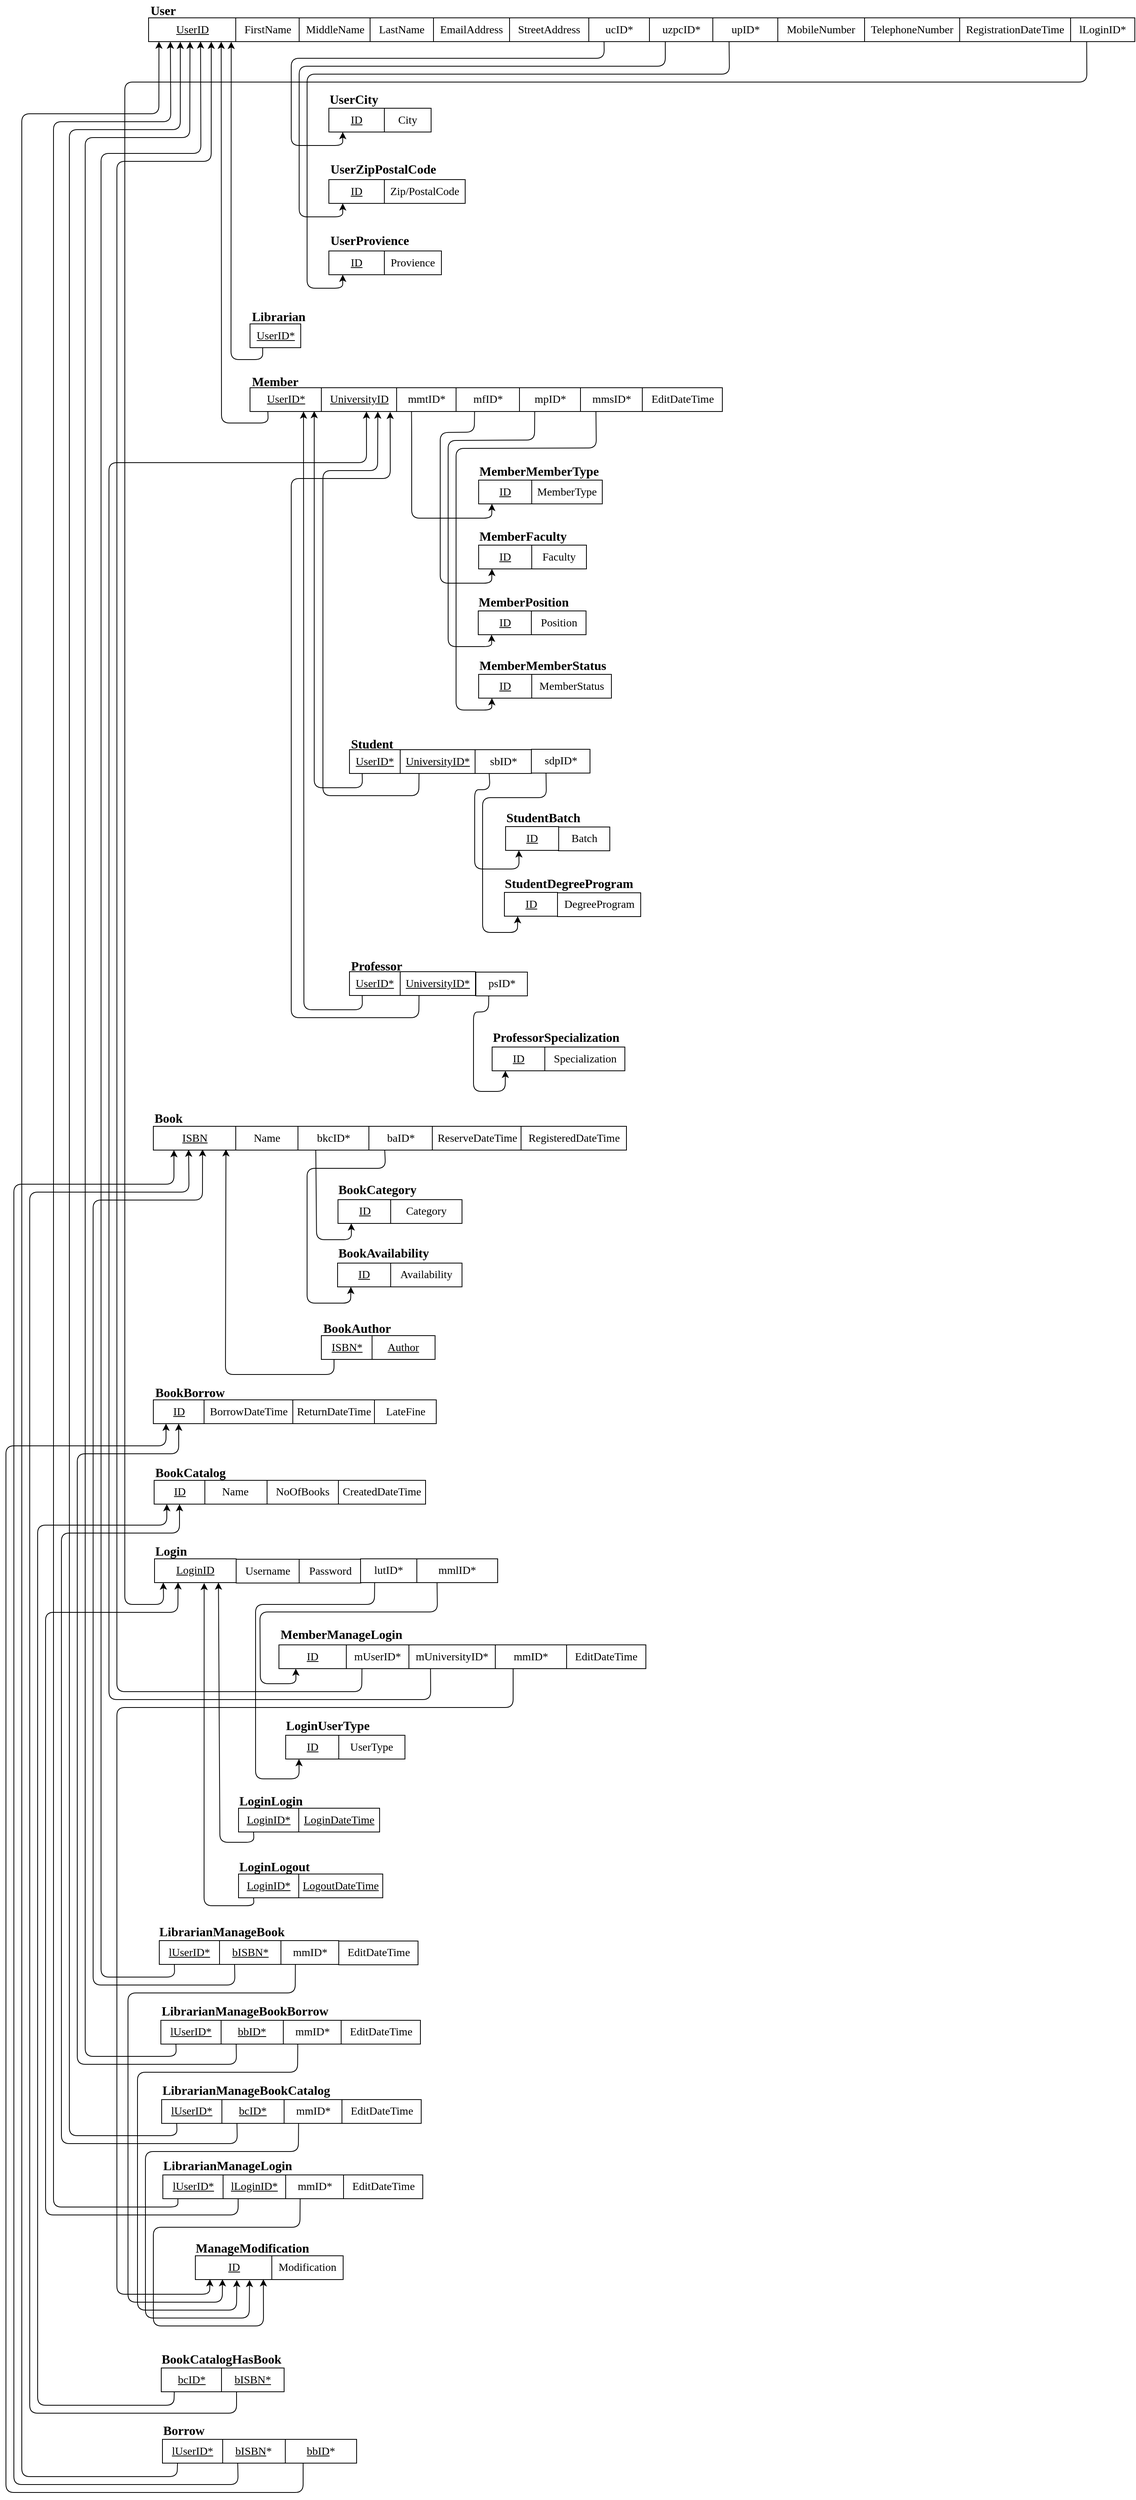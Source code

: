 <mxfile version="12.2.2" type="device" pages="1"><diagram id="SJPYlTRgL_fRr1sSaaFf" name="Page-1"><mxGraphModel dx="3129" dy="2406" grid="1" gridSize="10" guides="1" tooltips="1" connect="1" arrows="1" fold="1" page="1" pageScale="1" pageWidth="1500" pageHeight="1600" math="0" shadow="0"><root><mxCell id="0"/><mxCell id="1" parent="0"/><mxCell id="oCSr1ZaQNHkoXHLplKRv-1" value="City" style="rounded=0;whiteSpace=wrap;html=1;fontSize=14;fontFamily=Times New Roman;" vertex="1" parent="1"><mxGeometry x="2014" y="164.5" width="59" height="30" as="geometry"/></mxCell><mxCell id="oCSr1ZaQNHkoXHLplKRv-2" value="&lt;font face=&quot;Times New Roman&quot;&gt;User&lt;/font&gt;" style="text;html=1;resizable=0;points=[];autosize=1;align=left;verticalAlign=top;spacingTop=-4;fontSize=16;fontStyle=1" vertex="1" parent="1"><mxGeometry x="1716.5" y="28.5" width="50" height="20" as="geometry"/></mxCell><mxCell id="oCSr1ZaQNHkoXHLplKRv-3" value="FirstName" style="rounded=0;whiteSpace=wrap;html=1;fontSize=14;fontFamily=Times New Roman;" vertex="1" parent="1"><mxGeometry x="1826.5" y="50.5" width="80" height="30" as="geometry"/></mxCell><mxCell id="oCSr1ZaQNHkoXHLplKRv-4" value="MiddleName" style="rounded=0;whiteSpace=wrap;html=1;fontSize=14;fontFamily=Times New Roman;" vertex="1" parent="1"><mxGeometry x="1906.5" y="50.5" width="90" height="30" as="geometry"/></mxCell><mxCell id="oCSr1ZaQNHkoXHLplKRv-5" value="LastName" style="rounded=0;whiteSpace=wrap;html=1;fontSize=14;fontFamily=Times New Roman;" vertex="1" parent="1"><mxGeometry x="1996" y="50.5" width="80" height="30" as="geometry"/></mxCell><mxCell id="oCSr1ZaQNHkoXHLplKRv-6" value="EmailAddress" style="rounded=0;whiteSpace=wrap;html=1;fontSize=14;fontFamily=Times New Roman;" vertex="1" parent="1"><mxGeometry x="2076" y="50.5" width="96" height="30" as="geometry"/></mxCell><mxCell id="oCSr1ZaQNHkoXHLplKRv-7" value="MobileNumber" style="rounded=0;whiteSpace=wrap;html=1;fontSize=14;fontFamily=Times New Roman;" vertex="1" parent="1"><mxGeometry x="2510" y="50.5" width="110" height="30" as="geometry"/></mxCell><mxCell id="oCSr1ZaQNHkoXHLplKRv-8" value="UserID" style="rounded=0;whiteSpace=wrap;html=1;fontSize=14;fontFamily=Times New Roman;fontStyle=4" vertex="1" parent="1"><mxGeometry x="1716.5" y="50.5" width="110" height="30" as="geometry"/></mxCell><mxCell id="oCSr1ZaQNHkoXHLplKRv-9" value="TelephoneNumber" style="rounded=0;whiteSpace=wrap;html=1;fontSize=14;fontFamily=Times New Roman;" vertex="1" parent="1"><mxGeometry x="2620" y="50.5" width="120" height="30" as="geometry"/></mxCell><mxCell id="oCSr1ZaQNHkoXHLplKRv-10" value="StreetAddress" style="rounded=0;whiteSpace=wrap;html=1;fontSize=14;fontFamily=Times New Roman;" vertex="1" parent="1"><mxGeometry x="2172" y="50.5" width="100" height="30" as="geometry"/></mxCell><mxCell id="oCSr1ZaQNHkoXHLplKRv-11" value="ucID*" style="rounded=0;whiteSpace=wrap;html=1;fontSize=14;fontFamily=Times New Roman;" vertex="1" parent="1"><mxGeometry x="2272" y="50.5" width="77" height="30" as="geometry"/></mxCell><mxCell id="oCSr1ZaQNHkoXHLplKRv-12" value="upID*" style="rounded=0;whiteSpace=wrap;html=1;fontSize=14;fontFamily=Times New Roman;" vertex="1" parent="1"><mxGeometry x="2428.5" y="50.5" width="82" height="30" as="geometry"/></mxCell><mxCell id="oCSr1ZaQNHkoXHLplKRv-13" value="uzpcID*" style="rounded=0;whiteSpace=wrap;html=1;fontSize=14;fontFamily=Times New Roman;" vertex="1" parent="1"><mxGeometry x="2348.5" y="50.5" width="80" height="30" as="geometry"/></mxCell><mxCell id="oCSr1ZaQNHkoXHLplKRv-14" value="RegistrationDateTime" style="rounded=0;whiteSpace=wrap;html=1;fontSize=14;fontFamily=Times New Roman;" vertex="1" parent="1"><mxGeometry x="2740" y="50.5" width="140" height="30" as="geometry"/></mxCell><mxCell id="oCSr1ZaQNHkoXHLplKRv-15" value="lLoginID*" style="rounded=0;whiteSpace=wrap;html=1;fontSize=14;fontFamily=Times New Roman;" vertex="1" parent="1"><mxGeometry x="2880" y="50.5" width="81" height="30" as="geometry"/></mxCell><mxCell id="oCSr1ZaQNHkoXHLplKRv-16" value="&lt;font face=&quot;Times New Roman&quot;&gt;UserCity&lt;/font&gt;" style="text;html=1;resizable=0;points=[];autosize=1;align=left;verticalAlign=top;spacingTop=-4;fontSize=16;fontStyle=1" vertex="1" parent="1"><mxGeometry x="1942.5" y="140.5" width="70" height="20" as="geometry"/></mxCell><mxCell id="oCSr1ZaQNHkoXHLplKRv-17" value="ID" style="rounded=0;whiteSpace=wrap;html=1;fontSize=14;fontFamily=Times New Roman;fontStyle=4" vertex="1" parent="1"><mxGeometry x="1944" y="164.5" width="70" height="30" as="geometry"/></mxCell><mxCell id="oCSr1ZaQNHkoXHLplKRv-18" value="Provience" style="rounded=0;whiteSpace=wrap;html=1;fontSize=14;fontFamily=Times New Roman;" vertex="1" parent="1"><mxGeometry x="2014" y="344.5" width="72" height="30" as="geometry"/></mxCell><mxCell id="oCSr1ZaQNHkoXHLplKRv-19" value="&lt;font face=&quot;Times New Roman&quot;&gt;UserProvience&lt;/font&gt;" style="text;html=1;resizable=0;points=[];autosize=1;align=left;verticalAlign=top;spacingTop=-4;fontSize=16;fontStyle=1" vertex="1" parent="1"><mxGeometry x="1944" y="318.5" width="110" height="20" as="geometry"/></mxCell><mxCell id="oCSr1ZaQNHkoXHLplKRv-20" value="ID" style="rounded=0;whiteSpace=wrap;html=1;fontSize=14;fontFamily=Times New Roman;fontStyle=4" vertex="1" parent="1"><mxGeometry x="1944" y="344.5" width="70" height="30" as="geometry"/></mxCell><mxCell id="oCSr1ZaQNHkoXHLplKRv-21" value="Zip/PostalCode" style="rounded=0;whiteSpace=wrap;html=1;fontSize=14;fontFamily=Times New Roman;" vertex="1" parent="1"><mxGeometry x="2014" y="254.5" width="102" height="30" as="geometry"/></mxCell><mxCell id="oCSr1ZaQNHkoXHLplKRv-22" value="&lt;font face=&quot;Times New Roman&quot;&gt;UserZipPostalCode&lt;/font&gt;" style="text;html=1;resizable=0;points=[];autosize=1;align=left;verticalAlign=top;spacingTop=-4;fontSize=16;fontStyle=1" vertex="1" parent="1"><mxGeometry x="1944" y="228.5" width="140" height="20" as="geometry"/></mxCell><mxCell id="oCSr1ZaQNHkoXHLplKRv-23" value="ID" style="rounded=0;whiteSpace=wrap;html=1;fontSize=14;fontFamily=Times New Roman;fontStyle=4" vertex="1" parent="1"><mxGeometry x="1944" y="254.5" width="70" height="30" as="geometry"/></mxCell><mxCell id="oCSr1ZaQNHkoXHLplKRv-24" value="" style="endArrow=classic;html=1;entryX=0.25;entryY=1;entryDx=0;entryDy=0;exitX=0.25;exitY=1;exitDx=0;exitDy=0;" edge="1" parent="1" source="oCSr1ZaQNHkoXHLplKRv-11" target="oCSr1ZaQNHkoXHLplKRv-17"><mxGeometry width="50" height="50" relative="1" as="geometry"><mxPoint x="2126.5" y="197.5" as="sourcePoint"/><mxPoint x="2176.5" y="147.5" as="targetPoint"/><Array as="points"><mxPoint x="2291.5" y="101.5"/><mxPoint x="1896.5" y="101.5"/><mxPoint x="1896.5" y="211.5"/><mxPoint x="1961.5" y="211.5"/></Array></mxGeometry></mxCell><mxCell id="oCSr1ZaQNHkoXHLplKRv-25" value="" style="endArrow=classic;html=1;entryX=0.25;entryY=1;entryDx=0;entryDy=0;exitX=0.25;exitY=1;exitDx=0;exitDy=0;" edge="1" parent="1" source="oCSr1ZaQNHkoXHLplKRv-13" target="oCSr1ZaQNHkoXHLplKRv-23"><mxGeometry width="50" height="50" relative="1" as="geometry"><mxPoint x="1756.5" y="227.5" as="sourcePoint"/><mxPoint x="1806.5" y="177.5" as="targetPoint"/><Array as="points"><mxPoint x="2368.5" y="111.5"/><mxPoint x="1906.5" y="111.5"/><mxPoint x="1906.5" y="301.5"/><mxPoint x="1961.5" y="301.5"/></Array></mxGeometry></mxCell><mxCell id="oCSr1ZaQNHkoXHLplKRv-26" value="" style="endArrow=classic;html=1;entryX=0.25;entryY=1;entryDx=0;entryDy=0;exitX=0.25;exitY=1;exitDx=0;exitDy=0;" edge="1" parent="1" source="oCSr1ZaQNHkoXHLplKRv-12" target="oCSr1ZaQNHkoXHLplKRv-20"><mxGeometry width="50" height="50" relative="1" as="geometry"><mxPoint x="1686.5" y="297.5" as="sourcePoint"/><mxPoint x="1736.5" y="247.5" as="targetPoint"/><Array as="points"><mxPoint x="2449.5" y="121.5"/><mxPoint x="1916.5" y="121.5"/><mxPoint x="1916.5" y="391.5"/><mxPoint x="1961.5" y="391.5"/></Array></mxGeometry></mxCell><mxCell id="oCSr1ZaQNHkoXHLplKRv-27" value="&lt;font face=&quot;Times New Roman&quot;&gt;Member&lt;/font&gt;" style="text;html=1;resizable=0;points=[];autosize=1;align=left;verticalAlign=top;spacingTop=-4;fontSize=16;fontStyle=1" vertex="1" parent="1"><mxGeometry x="1844.5" y="497" width="70" height="20" as="geometry"/></mxCell><mxCell id="oCSr1ZaQNHkoXHLplKRv-28" value="UniversityID" style="rounded=0;whiteSpace=wrap;html=1;fontSize=14;fontFamily=Times New Roman;fontStyle=4" vertex="1" parent="1"><mxGeometry x="1934.5" y="517" width="95" height="30" as="geometry"/></mxCell><mxCell id="oCSr1ZaQNHkoXHLplKRv-29" value="mfID*" style="rounded=0;whiteSpace=wrap;html=1;fontSize=14;fontFamily=Times New Roman;" vertex="1" parent="1"><mxGeometry x="2104.5" y="517" width="80" height="30" as="geometry"/></mxCell><mxCell id="oCSr1ZaQNHkoXHLplKRv-30" value="mmtID*" style="rounded=0;whiteSpace=wrap;html=1;fontSize=14;fontFamily=Times New Roman;" vertex="1" parent="1"><mxGeometry x="2029.5" y="517" width="75" height="30" as="geometry"/></mxCell><mxCell id="oCSr1ZaQNHkoXHLplKRv-31" value="mpID*" style="rounded=0;whiteSpace=wrap;html=1;fontSize=14;fontFamily=Times New Roman;" vertex="1" parent="1"><mxGeometry x="2184.5" y="517" width="77" height="30" as="geometry"/></mxCell><mxCell id="oCSr1ZaQNHkoXHLplKRv-32" value="mmsID*" style="rounded=0;whiteSpace=wrap;html=1;fontSize=14;fontFamily=Times New Roman;" vertex="1" parent="1"><mxGeometry x="2261.5" y="517" width="78" height="30" as="geometry"/></mxCell><mxCell id="oCSr1ZaQNHkoXHLplKRv-33" value="EditDateTime" style="rounded=0;whiteSpace=wrap;html=1;fontSize=14;fontFamily=Times New Roman;" vertex="1" parent="1"><mxGeometry x="2339.5" y="517" width="101" height="30" as="geometry"/></mxCell><mxCell id="oCSr1ZaQNHkoXHLplKRv-34" value="UserID*" style="rounded=0;whiteSpace=wrap;html=1;fontSize=14;fontFamily=Times New Roman;fontStyle=4" vertex="1" parent="1"><mxGeometry x="1844.5" y="517" width="90" height="30" as="geometry"/></mxCell><mxCell id="oCSr1ZaQNHkoXHLplKRv-35" value="Faculty" style="rounded=0;whiteSpace=wrap;html=1;fontSize=14;fontFamily=Times New Roman;" vertex="1" parent="1"><mxGeometry x="2200" y="715.5" width="69" height="30" as="geometry"/></mxCell><mxCell id="oCSr1ZaQNHkoXHLplKRv-36" value="Position" style="rounded=0;whiteSpace=wrap;html=1;fontSize=14;fontFamily=Times New Roman;" vertex="1" parent="1"><mxGeometry x="2199.5" y="798.5" width="69" height="30" as="geometry"/></mxCell><mxCell id="oCSr1ZaQNHkoXHLplKRv-37" value="MemberStatus" style="rounded=0;whiteSpace=wrap;html=1;fontSize=14;fontFamily=Times New Roman;" vertex="1" parent="1"><mxGeometry x="2199.5" y="878.5" width="101" height="30" as="geometry"/></mxCell><mxCell id="oCSr1ZaQNHkoXHLplKRv-38" value="&lt;font face=&quot;Times New Roman&quot;&gt;MemberMemberType&lt;/font&gt;" style="text;html=1;resizable=0;points=[];autosize=1;align=left;verticalAlign=top;spacingTop=-4;fontSize=16;fontStyle=1" vertex="1" parent="1"><mxGeometry x="2131.5" y="609.5" width="160" height="20" as="geometry"/></mxCell><mxCell id="oCSr1ZaQNHkoXHLplKRv-39" value="ID" style="rounded=0;whiteSpace=wrap;html=1;fontSize=14;fontFamily=Times New Roman;fontStyle=4" vertex="1" parent="1"><mxGeometry x="2133" y="633.5" width="67" height="30" as="geometry"/></mxCell><mxCell id="oCSr1ZaQNHkoXHLplKRv-40" value="MemberType" style="rounded=0;whiteSpace=wrap;html=1;fontSize=14;fontFamily=Times New Roman;" vertex="1" parent="1"><mxGeometry x="2200" y="633.5" width="89" height="30" as="geometry"/></mxCell><mxCell id="oCSr1ZaQNHkoXHLplKRv-41" value="&lt;font face=&quot;Times New Roman&quot;&gt;MemberFaculty&lt;/font&gt;" style="text;html=1;resizable=0;points=[];autosize=1;align=left;verticalAlign=top;spacingTop=-4;fontSize=16;fontStyle=1" vertex="1" parent="1"><mxGeometry x="2131.5" y="691.5" width="120" height="20" as="geometry"/></mxCell><mxCell id="oCSr1ZaQNHkoXHLplKRv-42" value="ID" style="rounded=0;whiteSpace=wrap;html=1;fontSize=14;fontFamily=Times New Roman;fontStyle=4" vertex="1" parent="1"><mxGeometry x="2133" y="715.5" width="67" height="30" as="geometry"/></mxCell><mxCell id="oCSr1ZaQNHkoXHLplKRv-43" value="&lt;font face=&quot;Times New Roman&quot;&gt;MemberPosition&lt;/font&gt;" style="text;html=1;resizable=0;points=[];autosize=1;align=left;verticalAlign=top;spacingTop=-4;fontSize=16;fontStyle=1" vertex="1" parent="1"><mxGeometry x="2131" y="774.5" width="120" height="20" as="geometry"/></mxCell><mxCell id="oCSr1ZaQNHkoXHLplKRv-44" value="ID" style="rounded=0;whiteSpace=wrap;html=1;fontSize=14;fontFamily=Times New Roman;fontStyle=4" vertex="1" parent="1"><mxGeometry x="2132.5" y="798.5" width="67" height="30" as="geometry"/></mxCell><mxCell id="oCSr1ZaQNHkoXHLplKRv-45" value="&lt;font face=&quot;Times New Roman&quot;&gt;MemberMemberStatus&lt;/font&gt;" style="text;html=1;resizable=0;points=[];autosize=1;align=left;verticalAlign=top;spacingTop=-4;fontSize=16;fontStyle=1" vertex="1" parent="1"><mxGeometry x="2131.5" y="854.5" width="160" height="20" as="geometry"/></mxCell><mxCell id="oCSr1ZaQNHkoXHLplKRv-46" value="ID" style="rounded=0;whiteSpace=wrap;html=1;fontSize=14;fontFamily=Times New Roman;fontStyle=4" vertex="1" parent="1"><mxGeometry x="2133" y="878.5" width="67" height="30" as="geometry"/></mxCell><mxCell id="oCSr1ZaQNHkoXHLplKRv-47" value="" style="endArrow=classic;html=1;entryX=0.25;entryY=1;entryDx=0;entryDy=0;exitX=0.25;exitY=1;exitDx=0;exitDy=0;" edge="1" parent="1" source="oCSr1ZaQNHkoXHLplKRv-30" target="oCSr1ZaQNHkoXHLplKRv-39"><mxGeometry width="50" height="50" relative="1" as="geometry"><mxPoint x="1854.5" y="663" as="sourcePoint"/><mxPoint x="1904.5" y="613" as="targetPoint"/><Array as="points"><mxPoint x="2048.5" y="571.5"/><mxPoint x="2048.5" y="681.5"/><mxPoint x="2149.5" y="681.5"/></Array></mxGeometry></mxCell><mxCell id="oCSr1ZaQNHkoXHLplKRv-48" value="" style="endArrow=classic;html=1;entryX=0.25;entryY=1;entryDx=0;entryDy=0;exitX=0.292;exitY=0.991;exitDx=0;exitDy=0;exitPerimeter=0;" edge="1" parent="1" source="oCSr1ZaQNHkoXHLplKRv-29" target="oCSr1ZaQNHkoXHLplKRv-42"><mxGeometry width="50" height="50" relative="1" as="geometry"><mxPoint x="1774.5" y="683" as="sourcePoint"/><mxPoint x="1824.5" y="633" as="targetPoint"/><Array as="points"><mxPoint x="2127.5" y="573"/><mxPoint x="2084.5" y="573.5"/><mxPoint x="2084.5" y="763.5"/><mxPoint x="2149.5" y="763.5"/></Array></mxGeometry></mxCell><mxCell id="oCSr1ZaQNHkoXHLplKRv-49" value="" style="endArrow=classic;html=1;entryX=0.25;entryY=1;entryDx=0;entryDy=0;exitX=0.25;exitY=1;exitDx=0;exitDy=0;" edge="1" parent="1" source="oCSr1ZaQNHkoXHLplKRv-32" target="oCSr1ZaQNHkoXHLplKRv-46"><mxGeometry width="50" height="50" relative="1" as="geometry"><mxPoint x="1784.5" y="893" as="sourcePoint"/><mxPoint x="1834.5" y="843" as="targetPoint"/><Array as="points"><mxPoint x="2281.5" y="593"/><mxPoint x="2104.5" y="593.5"/><mxPoint x="2104.5" y="923.5"/><mxPoint x="2149.5" y="923.5"/></Array></mxGeometry></mxCell><mxCell id="oCSr1ZaQNHkoXHLplKRv-50" value="" style="endArrow=classic;html=1;entryX=0.25;entryY=1;entryDx=0;entryDy=0;exitX=0.25;exitY=1;exitDx=0;exitDy=0;" edge="1" parent="1" source="oCSr1ZaQNHkoXHLplKRv-31" target="oCSr1ZaQNHkoXHLplKRv-44"><mxGeometry width="50" height="50" relative="1" as="geometry"><mxPoint x="1844.5" y="853" as="sourcePoint"/><mxPoint x="1894.5" y="803" as="targetPoint"/><Array as="points"><mxPoint x="2203.5" y="583"/><mxPoint x="2094.5" y="583.5"/><mxPoint x="2094.5" y="843.5"/><mxPoint x="2149.5" y="843.5"/></Array></mxGeometry></mxCell><mxCell id="oCSr1ZaQNHkoXHLplKRv-51" value="&lt;font face=&quot;Times New Roman&quot;&gt;Student&lt;/font&gt;" style="text;html=1;resizable=0;points=[];autosize=1;align=left;verticalAlign=top;spacingTop=-4;fontSize=16;fontStyle=1" vertex="1" parent="1"><mxGeometry x="1970" y="953.5" width="60" height="20" as="geometry"/></mxCell><mxCell id="oCSr1ZaQNHkoXHLplKRv-52" value="UniversityID*" style="rounded=0;whiteSpace=wrap;html=1;fontSize=14;fontFamily=Times New Roman;fontStyle=4" vertex="1" parent="1"><mxGeometry x="2034" y="973.5" width="95" height="30" as="geometry"/></mxCell><mxCell id="oCSr1ZaQNHkoXHLplKRv-53" value="sdpID*" style="rounded=0;whiteSpace=wrap;html=1;fontSize=14;fontFamily=Times New Roman;" vertex="1" parent="1"><mxGeometry x="2199.5" y="973" width="74" height="30" as="geometry"/></mxCell><mxCell id="oCSr1ZaQNHkoXHLplKRv-54" value="sbID*" style="rounded=0;whiteSpace=wrap;html=1;fontSize=14;fontFamily=Times New Roman;" vertex="1" parent="1"><mxGeometry x="2128.5" y="973.5" width="71" height="30" as="geometry"/></mxCell><mxCell id="oCSr1ZaQNHkoXHLplKRv-55" value="UserID*" style="rounded=0;whiteSpace=wrap;html=1;fontSize=14;fontFamily=Times New Roman;fontStyle=4" vertex="1" parent="1"><mxGeometry x="1970" y="973.5" width="64" height="30" as="geometry"/></mxCell><mxCell id="oCSr1ZaQNHkoXHLplKRv-56" value="&lt;font face=&quot;Times New Roman&quot;&gt;Professor&lt;/font&gt;" style="text;html=1;resizable=0;points=[];autosize=1;align=left;verticalAlign=top;spacingTop=-4;fontSize=16;fontStyle=1" vertex="1" parent="1"><mxGeometry x="1970" y="1233.5" width="80" height="20" as="geometry"/></mxCell><mxCell id="oCSr1ZaQNHkoXHLplKRv-57" value="UniversityID*" style="rounded=0;whiteSpace=wrap;html=1;fontSize=14;fontFamily=Times New Roman;fontStyle=4" vertex="1" parent="1"><mxGeometry x="2034" y="1253.5" width="95" height="30" as="geometry"/></mxCell><mxCell id="oCSr1ZaQNHkoXHLplKRv-58" value="psID*" style="rounded=0;whiteSpace=wrap;html=1;fontSize=14;fontFamily=Times New Roman;" vertex="1" parent="1"><mxGeometry x="2129.5" y="1254" width="65" height="30" as="geometry"/></mxCell><mxCell id="oCSr1ZaQNHkoXHLplKRv-59" value="UserID*" style="rounded=0;whiteSpace=wrap;html=1;fontSize=14;fontFamily=Times New Roman;fontStyle=4" vertex="1" parent="1"><mxGeometry x="1970" y="1253.5" width="64" height="30" as="geometry"/></mxCell><mxCell id="oCSr1ZaQNHkoXHLplKRv-60" value="Batch" style="rounded=0;whiteSpace=wrap;html=1;fontSize=14;fontFamily=Times New Roman;" vertex="1" parent="1"><mxGeometry x="2233.5" y="1071" width="65" height="30" as="geometry"/></mxCell><mxCell id="oCSr1ZaQNHkoXHLplKRv-61" value="&lt;font face=&quot;Times New Roman&quot;&gt;StudentBatch&lt;/font&gt;" style="text;html=1;resizable=0;points=[];autosize=1;align=left;verticalAlign=top;spacingTop=-4;fontSize=16;fontStyle=1" vertex="1" parent="1"><mxGeometry x="2165.5" y="1046.5" width="100" height="20" as="geometry"/></mxCell><mxCell id="oCSr1ZaQNHkoXHLplKRv-62" value="ID" style="rounded=0;whiteSpace=wrap;html=1;fontSize=14;fontFamily=Times New Roman;fontStyle=4" vertex="1" parent="1"><mxGeometry x="2167" y="1070.5" width="67" height="30" as="geometry"/></mxCell><mxCell id="oCSr1ZaQNHkoXHLplKRv-63" value="DegreeProgram" style="rounded=0;whiteSpace=wrap;html=1;fontSize=14;fontFamily=Times New Roman;" vertex="1" parent="1"><mxGeometry x="2232.5" y="1154" width="105" height="30" as="geometry"/></mxCell><mxCell id="oCSr1ZaQNHkoXHLplKRv-64" value="&lt;font face=&quot;Times New Roman&quot;&gt;StudentDegreeProgram&lt;/font&gt;" style="text;html=1;resizable=0;points=[];autosize=1;align=left;verticalAlign=top;spacingTop=-4;fontSize=16;fontStyle=1" vertex="1" parent="1"><mxGeometry x="2164" y="1129.5" width="170" height="20" as="geometry"/></mxCell><mxCell id="oCSr1ZaQNHkoXHLplKRv-65" value="ID" style="rounded=0;whiteSpace=wrap;html=1;fontSize=14;fontFamily=Times New Roman;fontStyle=4" vertex="1" parent="1"><mxGeometry x="2165.5" y="1153.5" width="67" height="30" as="geometry"/></mxCell><mxCell id="oCSr1ZaQNHkoXHLplKRv-66" value="" style="endArrow=classic;html=1;entryX=0.25;entryY=1;entryDx=0;entryDy=0;exitX=0.25;exitY=1;exitDx=0;exitDy=0;" edge="1" parent="1" source="oCSr1ZaQNHkoXHLplKRv-54" target="oCSr1ZaQNHkoXHLplKRv-62"><mxGeometry width="50" height="50" relative="1" as="geometry"><mxPoint x="1794.5" y="1064" as="sourcePoint"/><mxPoint x="1844.5" y="1014" as="targetPoint"/><Array as="points"><mxPoint x="2147.5" y="1024"/><mxPoint x="2128" y="1024"/><mxPoint x="2128" y="1124"/><mxPoint x="2184" y="1124"/></Array></mxGeometry></mxCell><mxCell id="oCSr1ZaQNHkoXHLplKRv-67" value="" style="endArrow=classic;html=1;entryX=0.25;entryY=1;entryDx=0;entryDy=0;exitX=0.25;exitY=1;exitDx=0;exitDy=0;" edge="1" parent="1" source="oCSr1ZaQNHkoXHLplKRv-53" target="oCSr1ZaQNHkoXHLplKRv-65"><mxGeometry width="50" height="50" relative="1" as="geometry"><mxPoint x="1844.5" y="1194" as="sourcePoint"/><mxPoint x="1894.5" y="1144" as="targetPoint"/><Array as="points"><mxPoint x="2218.5" y="1034"/><mxPoint x="2138" y="1034"/><mxPoint x="2138" y="1204"/><mxPoint x="2182" y="1204"/></Array></mxGeometry></mxCell><mxCell id="oCSr1ZaQNHkoXHLplKRv-68" value="&lt;font face=&quot;Times New Roman&quot;&gt;ProfessorSpecialization&lt;/font&gt;" style="text;html=1;resizable=0;points=[];autosize=1;align=left;verticalAlign=top;spacingTop=-4;fontSize=16;fontStyle=1" vertex="1" parent="1"><mxGeometry x="2148.5" y="1323.5" width="170" height="20" as="geometry"/></mxCell><mxCell id="oCSr1ZaQNHkoXHLplKRv-69" value="ID" style="rounded=0;whiteSpace=wrap;html=1;fontSize=14;fontFamily=Times New Roman;fontStyle=4" vertex="1" parent="1"><mxGeometry x="2150" y="1348.5" width="67" height="30" as="geometry"/></mxCell><mxCell id="oCSr1ZaQNHkoXHLplKRv-70" value="Specialization" style="rounded=0;whiteSpace=wrap;html=1;fontSize=14;fontFamily=Times New Roman;" vertex="1" parent="1"><mxGeometry x="2216.5" y="1348.5" width="101" height="30" as="geometry"/></mxCell><mxCell id="oCSr1ZaQNHkoXHLplKRv-71" value="" style="endArrow=classic;html=1;entryX=0.25;entryY=1;entryDx=0;entryDy=0;exitX=0.25;exitY=1;exitDx=0;exitDy=0;" edge="1" parent="1" source="oCSr1ZaQNHkoXHLplKRv-58" target="oCSr1ZaQNHkoXHLplKRv-69"><mxGeometry width="50" height="50" relative="1" as="geometry"><mxPoint x="1834.5" y="1444" as="sourcePoint"/><mxPoint x="1884.5" y="1394" as="targetPoint"/><Array as="points"><mxPoint x="2145.5" y="1304"/><mxPoint x="2126.5" y="1304.5"/><mxPoint x="2126.5" y="1404.5"/><mxPoint x="2166.5" y="1404.5"/></Array></mxGeometry></mxCell><mxCell id="oCSr1ZaQNHkoXHLplKRv-79" value="UserType" style="rounded=0;whiteSpace=wrap;html=1;fontSize=14;fontFamily=Times New Roman;" vertex="1" parent="1"><mxGeometry x="1956" y="2216.5" width="84" height="30" as="geometry"/></mxCell><mxCell id="oCSr1ZaQNHkoXHLplKRv-80" value="&lt;font face=&quot;Times New Roman&quot;&gt;LoginUserType&lt;/font&gt;" style="text;html=1;resizable=0;points=[];autosize=1;align=left;verticalAlign=top;spacingTop=-4;fontSize=16;fontStyle=1" vertex="1" parent="1"><mxGeometry x="1888" y="2191.5" width="120" height="20" as="geometry"/></mxCell><mxCell id="oCSr1ZaQNHkoXHLplKRv-81" value="ID" style="rounded=0;whiteSpace=wrap;html=1;fontSize=14;fontFamily=Times New Roman;fontStyle=4" vertex="1" parent="1"><mxGeometry x="1889.5" y="2216.5" width="67" height="30" as="geometry"/></mxCell><mxCell id="oCSr1ZaQNHkoXHLplKRv-82" value="" style="endArrow=classic;html=1;entryX=0.25;entryY=1;entryDx=0;entryDy=0;exitX=0.25;exitY=1;exitDx=0;exitDy=0;" edge="1" parent="1" source="oCSr1ZaQNHkoXHLplKRv-132" target="oCSr1ZaQNHkoXHLplKRv-81"><mxGeometry width="50" height="50" relative="1" as="geometry"><mxPoint x="1973.25" y="2207" as="sourcePoint"/><mxPoint x="1646.5" y="2245" as="targetPoint"/><Array as="points"><mxPoint x="2001.5" y="2051.5"/><mxPoint x="1851.5" y="2051.5"/><mxPoint x="1851.5" y="2271.5"/><mxPoint x="1906.5" y="2271.5"/></Array></mxGeometry></mxCell><mxCell id="oCSr1ZaQNHkoXHLplKRv-83" value="&lt;font face=&quot;Times New Roman&quot;&gt;LibrarianManageBook&lt;/font&gt;" style="text;html=1;resizable=0;points=[];autosize=1;align=left;verticalAlign=top;spacingTop=-4;fontSize=16;fontStyle=1" vertex="1" parent="1"><mxGeometry x="1727.5" y="2451.5" width="160" height="20" as="geometry"/></mxCell><mxCell id="oCSr1ZaQNHkoXHLplKRv-84" value="&lt;u&gt;bISBN*&lt;/u&gt;" style="rounded=0;whiteSpace=wrap;html=1;fontSize=14;fontFamily=Times New Roman;" vertex="1" parent="1"><mxGeometry x="1805" y="2475.5" width="80" height="30" as="geometry"/></mxCell><mxCell id="oCSr1ZaQNHkoXHLplKRv-85" value="lUserID*" style="rounded=0;whiteSpace=wrap;html=1;fontSize=14;fontFamily=Times New Roman;fontStyle=4" vertex="1" parent="1"><mxGeometry x="1730" y="2475.5" width="76" height="30" as="geometry"/></mxCell><mxCell id="oCSr1ZaQNHkoXHLplKRv-86" value="EditDateTime" style="rounded=0;whiteSpace=wrap;html=1;fontSize=14;fontFamily=Times New Roman;" vertex="1" parent="1"><mxGeometry x="1956.5" y="2476" width="100" height="30" as="geometry"/></mxCell><mxCell id="oCSr1ZaQNHkoXHLplKRv-87" value="&lt;font face=&quot;Times New Roman&quot;&gt;LibrarianManageBookBorrow&lt;/font&gt;" style="text;html=1;resizable=0;points=[];autosize=1;align=left;verticalAlign=top;spacingTop=-4;fontSize=16;fontStyle=1" vertex="1" parent="1"><mxGeometry x="1730.5" y="2552" width="210" height="20" as="geometry"/></mxCell><mxCell id="oCSr1ZaQNHkoXHLplKRv-88" value="&lt;u&gt;bbID*&lt;/u&gt;" style="rounded=0;whiteSpace=wrap;html=1;fontSize=14;fontFamily=Times New Roman;" vertex="1" parent="1"><mxGeometry x="1807" y="2576" width="80" height="30" as="geometry"/></mxCell><mxCell id="oCSr1ZaQNHkoXHLplKRv-89" value="lUserID*" style="rounded=0;whiteSpace=wrap;html=1;fontSize=14;fontFamily=Times New Roman;fontStyle=4" vertex="1" parent="1"><mxGeometry x="1732" y="2576" width="76" height="30" as="geometry"/></mxCell><mxCell id="oCSr1ZaQNHkoXHLplKRv-90" value="EditDateTime" style="rounded=0;whiteSpace=wrap;html=1;fontSize=14;fontFamily=Times New Roman;" vertex="1" parent="1"><mxGeometry x="1959.5" y="2576" width="100" height="30" as="geometry"/></mxCell><mxCell id="oCSr1ZaQNHkoXHLplKRv-91" value="&lt;font face=&quot;Times New Roman&quot;&gt;LibrarianManageBookCatalog&lt;/font&gt;" style="text;html=1;resizable=0;points=[];autosize=1;align=left;verticalAlign=top;spacingTop=-4;fontSize=16;fontStyle=1" vertex="1" parent="1"><mxGeometry x="1731.5" y="2652" width="210" height="20" as="geometry"/></mxCell><mxCell id="oCSr1ZaQNHkoXHLplKRv-92" value="&lt;u&gt;bcID*&lt;/u&gt;" style="rounded=0;whiteSpace=wrap;html=1;fontSize=14;fontFamily=Times New Roman;" vertex="1" parent="1"><mxGeometry x="1808" y="2676" width="80" height="30" as="geometry"/></mxCell><mxCell id="oCSr1ZaQNHkoXHLplKRv-93" value="lUserID*" style="rounded=0;whiteSpace=wrap;html=1;fontSize=14;fontFamily=Times New Roman;fontStyle=4" vertex="1" parent="1"><mxGeometry x="1733" y="2676" width="76" height="30" as="geometry"/></mxCell><mxCell id="oCSr1ZaQNHkoXHLplKRv-94" value="EditDateTime" style="rounded=0;whiteSpace=wrap;html=1;fontSize=14;fontFamily=Times New Roman;" vertex="1" parent="1"><mxGeometry x="1960.5" y="2676" width="100" height="30" as="geometry"/></mxCell><mxCell id="oCSr1ZaQNHkoXHLplKRv-95" value="&lt;font face=&quot;Times New Roman&quot;&gt;LibrarianManageLogin&lt;/font&gt;" style="text;html=1;resizable=0;points=[];autosize=1;align=left;verticalAlign=top;spacingTop=-4;fontSize=16;fontStyle=1" vertex="1" parent="1"><mxGeometry x="1733" y="2747" width="160" height="20" as="geometry"/></mxCell><mxCell id="oCSr1ZaQNHkoXHLplKRv-96" value="&lt;u&gt;lLoginID*&lt;/u&gt;" style="rounded=0;whiteSpace=wrap;html=1;fontSize=14;fontFamily=Times New Roman;" vertex="1" parent="1"><mxGeometry x="1809.5" y="2771" width="80" height="30" as="geometry"/></mxCell><mxCell id="oCSr1ZaQNHkoXHLplKRv-97" value="lUserID*" style="rounded=0;whiteSpace=wrap;html=1;fontSize=14;fontFamily=Times New Roman;fontStyle=4" vertex="1" parent="1"><mxGeometry x="1734.5" y="2771" width="76" height="30" as="geometry"/></mxCell><mxCell id="oCSr1ZaQNHkoXHLplKRv-98" value="mmID*" style="rounded=0;whiteSpace=wrap;html=1;fontSize=14;fontFamily=Times New Roman;" vertex="1" parent="1"><mxGeometry x="1889.5" y="2771" width="73" height="30" as="geometry"/></mxCell><mxCell id="oCSr1ZaQNHkoXHLplKRv-99" value="EditDateTime" style="rounded=0;whiteSpace=wrap;html=1;fontSize=14;fontFamily=Times New Roman;" vertex="1" parent="1"><mxGeometry x="1962.5" y="2771" width="100" height="30" as="geometry"/></mxCell><mxCell id="oCSr1ZaQNHkoXHLplKRv-100" value="&lt;font face=&quot;Times New Roman&quot;&gt;ManageModification&lt;/font&gt;" style="text;html=1;resizable=0;points=[];autosize=1;align=left;verticalAlign=top;spacingTop=-4;fontSize=16;fontStyle=1" vertex="1" parent="1"><mxGeometry x="1774" y="2851" width="150" height="20" as="geometry"/></mxCell><mxCell id="oCSr1ZaQNHkoXHLplKRv-101" value="ID" style="rounded=0;whiteSpace=wrap;html=1;fontSize=14;fontFamily=Times New Roman;fontStyle=4" vertex="1" parent="1"><mxGeometry x="1775.5" y="2873" width="97" height="30" as="geometry"/></mxCell><mxCell id="oCSr1ZaQNHkoXHLplKRv-102" value="Modification" style="rounded=0;whiteSpace=wrap;html=1;fontSize=14;fontFamily=Times New Roman;" vertex="1" parent="1"><mxGeometry x="1872" y="2873" width="90" height="30" as="geometry"/></mxCell><mxCell id="oCSr1ZaQNHkoXHLplKRv-103" value="mmID*" style="rounded=0;whiteSpace=wrap;html=1;fontSize=14;fontFamily=Times New Roman;" vertex="1" parent="1"><mxGeometry x="1887.5" y="2676" width="73" height="30" as="geometry"/></mxCell><mxCell id="oCSr1ZaQNHkoXHLplKRv-104" value="mmID*" style="rounded=0;whiteSpace=wrap;html=1;fontSize=14;fontFamily=Times New Roman;" vertex="1" parent="1"><mxGeometry x="1886.5" y="2576" width="73" height="30" as="geometry"/></mxCell><mxCell id="oCSr1ZaQNHkoXHLplKRv-105" value="mmID*" style="rounded=0;whiteSpace=wrap;html=1;fontSize=14;fontFamily=Times New Roman;" vertex="1" parent="1"><mxGeometry x="1883.5" y="2475.5" width="73" height="30" as="geometry"/></mxCell><mxCell id="oCSr1ZaQNHkoXHLplKRv-106" value="" style="endArrow=classic;html=1;exitX=0.25;exitY=1;exitDx=0;exitDy=0;entryX=0.885;entryY=0.987;entryDx=0;entryDy=0;entryPerimeter=0;" edge="1" parent="1" source="oCSr1ZaQNHkoXHLplKRv-98" target="oCSr1ZaQNHkoXHLplKRv-101"><mxGeometry width="50" height="50" relative="1" as="geometry"><mxPoint x="1622.5" y="2901" as="sourcePoint"/><mxPoint x="1859.5" y="2911" as="targetPoint"/><Array as="points"><mxPoint x="1907.5" y="2837"/><mxPoint x="1722.5" y="2837"/><mxPoint x="1722.5" y="2961.5"/><mxPoint x="1861.5" y="2961.5"/></Array></mxGeometry></mxCell><mxCell id="oCSr1ZaQNHkoXHLplKRv-107" value="" style="endArrow=classic;html=1;exitX=0.25;exitY=1;exitDx=0;exitDy=0;entryX=0.705;entryY=1.015;entryDx=0;entryDy=0;entryPerimeter=0;" edge="1" parent="1" source="oCSr1ZaQNHkoXHLplKRv-103" target="oCSr1ZaQNHkoXHLplKRv-101"><mxGeometry width="50" height="50" relative="1" as="geometry"><mxPoint x="1652.5" y="2921" as="sourcePoint"/><mxPoint x="1832.5" y="2904" as="targetPoint"/><Array as="points"><mxPoint x="1905.5" y="2741.5"/><mxPoint x="1712.5" y="2741.5"/><mxPoint x="1712.5" y="2951.5"/><mxPoint x="1843.5" y="2951.5"/></Array></mxGeometry></mxCell><mxCell id="oCSr1ZaQNHkoXHLplKRv-108" value="" style="endArrow=classic;html=1;entryX=0.539;entryY=1.015;entryDx=0;entryDy=0;exitX=0.25;exitY=1;exitDx=0;exitDy=0;entryPerimeter=0;" edge="1" parent="1" source="oCSr1ZaQNHkoXHLplKRv-104" target="oCSr1ZaQNHkoXHLplKRv-101"><mxGeometry width="50" height="50" relative="1" as="geometry"><mxPoint x="1662.5" y="2921" as="sourcePoint"/><mxPoint x="1712.5" y="2871" as="targetPoint"/><Array as="points"><mxPoint x="1904.5" y="2641.5"/><mxPoint x="1702.5" y="2641.5"/><mxPoint x="1702.5" y="2941.5"/><mxPoint x="1827.5" y="2941.5"/></Array></mxGeometry></mxCell><mxCell id="oCSr1ZaQNHkoXHLplKRv-109" value="" style="endArrow=classic;html=1;entryX=0.353;entryY=0.987;entryDx=0;entryDy=0;entryPerimeter=0;exitX=0.25;exitY=1;exitDx=0;exitDy=0;" edge="1" parent="1" source="oCSr1ZaQNHkoXHLplKRv-105" target="oCSr1ZaQNHkoXHLplKRv-101"><mxGeometry width="50" height="50" relative="1" as="geometry"><mxPoint x="1946.796" y="2525.5" as="sourcePoint"/><mxPoint x="1650.5" y="2865.5" as="targetPoint"/><Array as="points"><mxPoint x="1901.5" y="2541.5"/><mxPoint x="1690.5" y="2541.5"/><mxPoint x="1690.5" y="2931.5"/><mxPoint x="1809.5" y="2931.5"/></Array></mxGeometry></mxCell><mxCell id="oCSr1ZaQNHkoXHLplKRv-110" value="&lt;font face=&quot;Times New Roman&quot;&gt;Book&lt;/font&gt;" style="text;html=1;resizable=0;points=[];autosize=1;align=left;verticalAlign=top;spacingTop=-4;fontSize=16;fontStyle=1" vertex="1" parent="1"><mxGeometry x="1722" y="1426" width="50" height="20" as="geometry"/></mxCell><mxCell id="oCSr1ZaQNHkoXHLplKRv-111" value="Name" style="rounded=0;whiteSpace=wrap;html=1;fontSize=14;fontFamily=Times New Roman;" vertex="1" parent="1"><mxGeometry x="1826" y="1448.5" width="80" height="30" as="geometry"/></mxCell><mxCell id="oCSr1ZaQNHkoXHLplKRv-112" value="bkcID*" style="rounded=0;whiteSpace=wrap;html=1;fontSize=14;fontFamily=Times New Roman;" vertex="1" parent="1"><mxGeometry x="1905" y="1448.5" width="90" height="30" as="geometry"/></mxCell><mxCell id="oCSr1ZaQNHkoXHLplKRv-113" value="baID*" style="rounded=0;whiteSpace=wrap;html=1;fontSize=14;fontFamily=Times New Roman;" vertex="1" parent="1"><mxGeometry x="1994.5" y="1448.5" width="80" height="30" as="geometry"/></mxCell><mxCell id="oCSr1ZaQNHkoXHLplKRv-114" value="ReserveDateTime" style="rounded=0;whiteSpace=wrap;html=1;fontSize=14;fontFamily=Times New Roman;" vertex="1" parent="1"><mxGeometry x="2074.5" y="1448.5" width="113" height="30" as="geometry"/></mxCell><mxCell id="oCSr1ZaQNHkoXHLplKRv-115" value="ISBN" style="rounded=0;whiteSpace=wrap;html=1;fontSize=14;fontFamily=Times New Roman;fontStyle=4" vertex="1" parent="1"><mxGeometry x="1722.5" y="1448.5" width="104" height="30" as="geometry"/></mxCell><mxCell id="oCSr1ZaQNHkoXHLplKRv-116" value="RegisteredDateTime" style="rounded=0;whiteSpace=wrap;html=1;fontSize=14;fontFamily=Times New Roman;" vertex="1" parent="1"><mxGeometry x="2186.5" y="1448.5" width="133" height="30" as="geometry"/></mxCell><mxCell id="oCSr1ZaQNHkoXHLplKRv-117" value="&lt;font face=&quot;Times New Roman&quot;&gt;BookCategory&lt;/font&gt;" style="text;html=1;resizable=0;points=[];autosize=1;align=left;verticalAlign=top;spacingTop=-4;fontSize=16;fontStyle=1" vertex="1" parent="1"><mxGeometry x="1954" y="1516" width="110" height="20" as="geometry"/></mxCell><mxCell id="oCSr1ZaQNHkoXHLplKRv-118" value="ID" style="rounded=0;whiteSpace=wrap;html=1;fontSize=14;fontFamily=Times New Roman;fontStyle=4" vertex="1" parent="1"><mxGeometry x="1955.5" y="1541" width="67" height="30" as="geometry"/></mxCell><mxCell id="oCSr1ZaQNHkoXHLplKRv-119" value="Category" style="rounded=0;whiteSpace=wrap;html=1;fontSize=14;fontFamily=Times New Roman;" vertex="1" parent="1"><mxGeometry x="2022" y="1541" width="90" height="30" as="geometry"/></mxCell><mxCell id="oCSr1ZaQNHkoXHLplKRv-120" value="Availability" style="rounded=0;whiteSpace=wrap;html=1;fontSize=14;fontFamily=Times New Roman;" vertex="1" parent="1"><mxGeometry x="2022" y="1621" width="90" height="30" as="geometry"/></mxCell><mxCell id="oCSr1ZaQNHkoXHLplKRv-121" value="&lt;font face=&quot;Times New Roman&quot;&gt;BookAvailability&lt;/font&gt;" style="text;html=1;resizable=0;points=[];autosize=1;align=left;verticalAlign=top;spacingTop=-4;fontSize=16;fontStyle=1" vertex="1" parent="1"><mxGeometry x="1953.5" y="1596" width="130" height="20" as="geometry"/></mxCell><mxCell id="oCSr1ZaQNHkoXHLplKRv-122" value="ID" style="rounded=0;whiteSpace=wrap;html=1;fontSize=14;fontFamily=Times New Roman;fontStyle=4" vertex="1" parent="1"><mxGeometry x="1955" y="1621" width="67" height="30" as="geometry"/></mxCell><mxCell id="oCSr1ZaQNHkoXHLplKRv-123" value="" style="endArrow=classic;html=1;entryX=0.25;entryY=1;entryDx=0;entryDy=0;exitX=0.25;exitY=1;exitDx=0;exitDy=0;" edge="1" parent="1" source="oCSr1ZaQNHkoXHLplKRv-112" target="oCSr1ZaQNHkoXHLplKRv-118"><mxGeometry width="50" height="50" relative="1" as="geometry"><mxPoint x="1969.5" y="1477" as="sourcePoint"/><mxPoint x="1782.5" y="1554.5" as="targetPoint"/><Array as="points"><mxPoint x="1928.5" y="1591.5"/><mxPoint x="1972.5" y="1591.5"/></Array></mxGeometry></mxCell><mxCell id="oCSr1ZaQNHkoXHLplKRv-124" value="" style="endArrow=classic;html=1;entryX=0.25;entryY=1;entryDx=0;entryDy=0;exitX=0.25;exitY=1;exitDx=0;exitDy=0;" edge="1" parent="1" source="oCSr1ZaQNHkoXHLplKRv-113" target="oCSr1ZaQNHkoXHLplKRv-122"><mxGeometry width="50" height="50" relative="1" as="geometry"><mxPoint x="1682.5" y="1666" as="sourcePoint"/><mxPoint x="1732.5" y="1616" as="targetPoint"/><Array as="points"><mxPoint x="2015.5" y="1501.5"/><mxPoint x="1916.5" y="1501.5"/><mxPoint x="1916.5" y="1671.5"/><mxPoint x="1971.5" y="1671.5"/></Array></mxGeometry></mxCell><mxCell id="oCSr1ZaQNHkoXHLplKRv-127" value="" style="endArrow=classic;html=1;exitX=0.25;exitY=1;exitDx=0;exitDy=0;entryX=0.19;entryY=0.987;entryDx=0;entryDy=0;entryPerimeter=0;" edge="1" parent="1" source="oCSr1ZaQNHkoXHLplKRv-139" target="oCSr1ZaQNHkoXHLplKRv-101"><mxGeometry width="50" height="50" relative="1" as="geometry"><mxPoint x="1257.5" y="2010" as="sourcePoint"/><mxPoint x="946" y="2594" as="targetPoint"/><Array as="points"><mxPoint x="2176.5" y="2181.5"/><mxPoint x="1676.5" y="2181.5"/><mxPoint x="1676.5" y="2921.5"/><mxPoint x="1793.5" y="2921.5"/></Array></mxGeometry></mxCell><mxCell id="oCSr1ZaQNHkoXHLplKRv-128" value="&lt;font face=&quot;Times New Roman&quot;&gt;Login&lt;/font&gt;" style="text;html=1;resizable=0;points=[];autosize=1;align=left;verticalAlign=top;spacingTop=-4;fontSize=16;fontStyle=1" vertex="1" parent="1"><mxGeometry x="1722.5" y="1971.5" width="50" height="20" as="geometry"/></mxCell><mxCell id="oCSr1ZaQNHkoXHLplKRv-129" value="Username" style="rounded=0;whiteSpace=wrap;html=1;fontSize=14;fontFamily=Times New Roman;" vertex="1" parent="1"><mxGeometry x="1827" y="1994.5" width="80" height="30" as="geometry"/></mxCell><mxCell id="oCSr1ZaQNHkoXHLplKRv-130" value="Password" style="rounded=0;whiteSpace=wrap;html=1;fontSize=14;fontFamily=Times New Roman;" vertex="1" parent="1"><mxGeometry x="1906.5" y="1994.5" width="78" height="30" as="geometry"/></mxCell><mxCell id="oCSr1ZaQNHkoXHLplKRv-131" value="LoginID" style="rounded=0;whiteSpace=wrap;html=1;fontSize=14;fontFamily=Times New Roman;fontStyle=4" vertex="1" parent="1"><mxGeometry x="1724" y="1994" width="103" height="30" as="geometry"/></mxCell><mxCell id="oCSr1ZaQNHkoXHLplKRv-132" value="lutID*" style="rounded=0;whiteSpace=wrap;html=1;fontSize=14;fontFamily=Times New Roman;" vertex="1" parent="1"><mxGeometry x="1984" y="1994" width="71" height="30" as="geometry"/></mxCell><mxCell id="oCSr1ZaQNHkoXHLplKRv-133" value="mmlID*" style="rounded=0;whiteSpace=wrap;html=1;fontSize=14;fontFamily=Times New Roman;" vertex="1" parent="1"><mxGeometry x="2055" y="1994" width="102" height="30" as="geometry"/></mxCell><mxCell id="oCSr1ZaQNHkoXHLplKRv-134" value="mUserID*" style="rounded=0;whiteSpace=wrap;html=1;fontSize=14;fontFamily=Times New Roman;" vertex="1" parent="1"><mxGeometry x="1966" y="2102.5" width="79" height="30" as="geometry"/></mxCell><mxCell id="oCSr1ZaQNHkoXHLplKRv-135" value="mUniversityID*" style="rounded=0;whiteSpace=wrap;html=1;fontSize=14;fontFamily=Times New Roman;" vertex="1" parent="1"><mxGeometry x="2045" y="2102.5" width="109" height="30" as="geometry"/></mxCell><mxCell id="oCSr1ZaQNHkoXHLplKRv-136" value="&lt;font face=&quot;Times New Roman&quot;&gt;MemberManageLogin&lt;/font&gt;" style="text;html=1;resizable=0;points=[];autosize=1;align=left;verticalAlign=top;spacingTop=-4;fontSize=16;fontStyle=1" vertex="1" parent="1"><mxGeometry x="1881" y="2077" width="160" height="20" as="geometry"/></mxCell><mxCell id="oCSr1ZaQNHkoXHLplKRv-137" value="ID" style="rounded=0;whiteSpace=wrap;html=1;fontSize=14;fontFamily=Times New Roman;fontStyle=4" vertex="1" parent="1"><mxGeometry x="1881" y="2102.5" width="85" height="30" as="geometry"/></mxCell><mxCell id="oCSr1ZaQNHkoXHLplKRv-138" value="" style="endArrow=classic;html=1;exitX=0.25;exitY=1;exitDx=0;exitDy=0;entryX=0.25;entryY=1;entryDx=0;entryDy=0;" edge="1" parent="1" source="oCSr1ZaQNHkoXHLplKRv-133" target="oCSr1ZaQNHkoXHLplKRv-137"><mxGeometry width="50" height="50" relative="1" as="geometry"><mxPoint x="1696" y="2158" as="sourcePoint"/><mxPoint x="1781" y="2140.5" as="targetPoint"/><Array as="points"><mxPoint x="2081" y="2061"/><mxPoint x="1857" y="2061"/><mxPoint x="1857.5" y="2151.5"/><mxPoint x="1902.5" y="2151.5"/></Array></mxGeometry></mxCell><mxCell id="oCSr1ZaQNHkoXHLplKRv-139" value="mmID*" style="rounded=0;whiteSpace=wrap;html=1;fontSize=14;fontFamily=Times New Roman;" vertex="1" parent="1"><mxGeometry x="2154" y="2102.5" width="90" height="30" as="geometry"/></mxCell><mxCell id="oCSr1ZaQNHkoXHLplKRv-140" value="EditDateTime" style="rounded=0;whiteSpace=wrap;html=1;fontSize=14;fontFamily=Times New Roman;" vertex="1" parent="1"><mxGeometry x="2244" y="2102.5" width="100" height="30" as="geometry"/></mxCell><mxCell id="oCSr1ZaQNHkoXHLplKRv-141" value="&lt;font face=&quot;Times New Roman&quot;&gt;Librarian&lt;/font&gt;" style="text;html=1;resizable=0;points=[];autosize=1;align=left;verticalAlign=top;spacingTop=-4;fontSize=16;fontStyle=1" vertex="1" parent="1"><mxGeometry x="1844.5" y="414.5" width="70" height="20" as="geometry"/></mxCell><mxCell id="oCSr1ZaQNHkoXHLplKRv-142" value="UserID*" style="rounded=0;whiteSpace=wrap;html=1;fontSize=14;fontFamily=Times New Roman;fontStyle=4" vertex="1" parent="1"><mxGeometry x="1844.5" y="436.5" width="64" height="30" as="geometry"/></mxCell><mxCell id="oCSr1ZaQNHkoXHLplKRv-145" value="&lt;font face=&quot;Times New Roman&quot;&gt;BookCatalogHasBook&lt;/font&gt;" style="text;html=1;resizable=0;points=[];autosize=1;align=left;verticalAlign=top;spacingTop=-4;fontSize=16;fontStyle=1" vertex="1" parent="1"><mxGeometry x="1731" y="2990.5" width="160" height="20" as="geometry"/></mxCell><mxCell id="oCSr1ZaQNHkoXHLplKRv-146" value="&lt;u&gt;bISBN*&lt;/u&gt;" style="rounded=0;whiteSpace=wrap;html=1;fontSize=14;fontFamily=Times New Roman;" vertex="1" parent="1"><mxGeometry x="1807.5" y="3014.5" width="80" height="30" as="geometry"/></mxCell><mxCell id="oCSr1ZaQNHkoXHLplKRv-147" value="bcID*" style="rounded=0;whiteSpace=wrap;html=1;fontSize=14;fontFamily=Times New Roman;fontStyle=4" vertex="1" parent="1"><mxGeometry x="1732.5" y="3014.5" width="76" height="30" as="geometry"/></mxCell><mxCell id="oCSr1ZaQNHkoXHLplKRv-148" value="&lt;font face=&quot;Times New Roman&quot;&gt;Borrow&lt;/font&gt;" style="text;html=1;resizable=0;points=[];autosize=1;align=left;verticalAlign=top;spacingTop=-4;fontSize=16;fontStyle=1" vertex="1" parent="1"><mxGeometry x="1732.5" y="3080.5" width="60" height="20" as="geometry"/></mxCell><mxCell id="oCSr1ZaQNHkoXHLplKRv-149" value="&lt;u&gt;bISBN&lt;/u&gt;*" style="rounded=0;whiteSpace=wrap;html=1;fontSize=14;fontFamily=Times New Roman;" vertex="1" parent="1"><mxGeometry x="1809" y="3104.5" width="80" height="30" as="geometry"/></mxCell><mxCell id="oCSr1ZaQNHkoXHLplKRv-150" value="lUserID*" style="rounded=0;whiteSpace=wrap;html=1;fontSize=14;fontFamily=Times New Roman;fontStyle=4" vertex="1" parent="1"><mxGeometry x="1734" y="3104.5" width="76" height="30" as="geometry"/></mxCell><mxCell id="oCSr1ZaQNHkoXHLplKRv-151" value="&lt;u&gt;bbID&lt;/u&gt;*" style="rounded=0;whiteSpace=wrap;html=1;fontSize=14;fontFamily=Times New Roman;" vertex="1" parent="1"><mxGeometry x="1889" y="3104.5" width="90" height="30" as="geometry"/></mxCell><mxCell id="oCSr1ZaQNHkoXHLplKRv-154" value="" style="endArrow=classic;html=1;exitX=0.25;exitY=1;exitDx=0;exitDy=0;entryX=0.107;entryY=0.996;entryDx=0;entryDy=0;entryPerimeter=0;" edge="1" parent="1" source="oCSr1ZaQNHkoXHLplKRv-15" target="oCSr1ZaQNHkoXHLplKRv-131"><mxGeometry width="50" height="50" relative="1" as="geometry"><mxPoint x="1526.5" y="161.5" as="sourcePoint"/><mxPoint x="1686.5" y="251.5" as="targetPoint"/><Array as="points"><mxPoint x="2900.5" y="131.5"/><mxPoint x="1686.5" y="131.5"/><mxPoint x="1686.5" y="2051.5"/><mxPoint x="1735.5" y="2051.5"/></Array></mxGeometry></mxCell><mxCell id="oCSr1ZaQNHkoXHLplKRv-156" value="" style="endArrow=classic;html=1;entryX=0.948;entryY=1.009;entryDx=0;entryDy=0;entryPerimeter=0;exitX=0.25;exitY=1;exitDx=0;exitDy=0;" edge="1" parent="1" source="oCSr1ZaQNHkoXHLplKRv-142" target="oCSr1ZaQNHkoXHLplKRv-8"><mxGeometry width="50" height="50" relative="1" as="geometry"><mxPoint x="1866.5" y="311.5" as="sourcePoint"/><mxPoint x="1916.5" y="261.5" as="targetPoint"/><Array as="points"><mxPoint x="1860.5" y="481.5"/><mxPoint x="1820.5" y="481.5"/></Array></mxGeometry></mxCell><mxCell id="oCSr1ZaQNHkoXHLplKRv-157" value="" style="endArrow=classic;html=1;entryX=0.833;entryY=1.005;entryDx=0;entryDy=0;exitX=0.25;exitY=1;exitDx=0;exitDy=0;entryPerimeter=0;" edge="1" parent="1" source="oCSr1ZaQNHkoXHLplKRv-34" target="oCSr1ZaQNHkoXHLplKRv-8"><mxGeometry width="50" height="50" relative="1" as="geometry"><mxPoint x="1666.5" y="371.5" as="sourcePoint"/><mxPoint x="1716.5" y="321.5" as="targetPoint"/><Array as="points"><mxPoint x="1867.5" y="561.5"/><mxPoint x="1808.5" y="561.5"/></Array></mxGeometry></mxCell><mxCell id="oCSr1ZaQNHkoXHLplKRv-158" value="" style="endArrow=classic;html=1;entryX=0.9;entryY=0.983;entryDx=0;entryDy=0;entryPerimeter=0;exitX=0.25;exitY=1;exitDx=0;exitDy=0;" edge="1" parent="1" source="oCSr1ZaQNHkoXHLplKRv-55" target="oCSr1ZaQNHkoXHLplKRv-34"><mxGeometry width="50" height="50" relative="1" as="geometry"><mxPoint x="1796.5" y="771.5" as="sourcePoint"/><mxPoint x="1846.5" y="721.5" as="targetPoint"/><Array as="points"><mxPoint x="1986.5" y="1021.5"/><mxPoint x="1925.5" y="1021.5"/></Array></mxGeometry></mxCell><mxCell id="oCSr1ZaQNHkoXHLplKRv-159" value="" style="endArrow=classic;html=1;entryX=0.75;entryY=1;entryDx=0;entryDy=0;exitX=0.25;exitY=1;exitDx=0;exitDy=0;" edge="1" parent="1" source="oCSr1ZaQNHkoXHLplKRv-59" target="oCSr1ZaQNHkoXHLplKRv-34"><mxGeometry width="50" height="50" relative="1" as="geometry"><mxPoint x="1836.5" y="771.5" as="sourcePoint"/><mxPoint x="1886.5" y="721.5" as="targetPoint"/><Array as="points"><mxPoint x="1986.5" y="1301.5"/><mxPoint x="1912.5" y="1301.5"/></Array></mxGeometry></mxCell><mxCell id="oCSr1ZaQNHkoXHLplKRv-160" value="" style="endArrow=classic;html=1;exitX=0.25;exitY=1;exitDx=0;exitDy=0;entryX=0.914;entryY=1.015;entryDx=0;entryDy=0;entryPerimeter=0;" edge="1" parent="1" source="oCSr1ZaQNHkoXHLplKRv-57" target="oCSr1ZaQNHkoXHLplKRv-28"><mxGeometry width="50" height="50" relative="1" as="geometry"><mxPoint x="1756.5" y="1221.5" as="sourcePoint"/><mxPoint x="1806.5" y="1171.5" as="targetPoint"/><Array as="points"><mxPoint x="2057.5" y="1311.5"/><mxPoint x="1896.5" y="1311.5"/><mxPoint x="1896.5" y="631.5"/><mxPoint x="2021.5" y="631.5"/></Array></mxGeometry></mxCell><mxCell id="oCSr1ZaQNHkoXHLplKRv-161" value="" style="endArrow=classic;html=1;entryX=0.75;entryY=1;entryDx=0;entryDy=0;exitX=0.25;exitY=1;exitDx=0;exitDy=0;" edge="1" parent="1" source="oCSr1ZaQNHkoXHLplKRv-52" target="oCSr1ZaQNHkoXHLplKRv-28"><mxGeometry width="50" height="50" relative="1" as="geometry"><mxPoint x="1696.5" y="911.5" as="sourcePoint"/><mxPoint x="1746.5" y="861.5" as="targetPoint"/><Array as="points"><mxPoint x="2057.5" y="1031.5"/><mxPoint x="1936.5" y="1031.5"/><mxPoint x="1936.5" y="621.5"/><mxPoint x="2005.5" y="621.5"/></Array></mxGeometry></mxCell><mxCell id="oCSr1ZaQNHkoXHLplKRv-165" value="" style="endArrow=classic;html=1;exitX=0.25;exitY=1;exitDx=0;exitDy=0;entryX=0.719;entryY=1.005;entryDx=0;entryDy=0;entryPerimeter=0;" edge="1" parent="1" source="oCSr1ZaQNHkoXHLplKRv-134" target="oCSr1ZaQNHkoXHLplKRv-8"><mxGeometry width="50" height="50" relative="1" as="geometry"><mxPoint x="1506.5" y="1831.5" as="sourcePoint"/><mxPoint x="1676.5" y="461.5" as="targetPoint"/><Array as="points"><mxPoint x="1985.5" y="2161.5"/><mxPoint x="1676.5" y="2161.5"/><mxPoint x="1676.5" y="231.5"/><mxPoint x="1795.5" y="231.5"/></Array></mxGeometry></mxCell><mxCell id="oCSr1ZaQNHkoXHLplKRv-166" value="" style="endArrow=classic;html=1;exitX=0.25;exitY=1;exitDx=0;exitDy=0;entryX=0.599;entryY=1;entryDx=0;entryDy=0;entryPerimeter=0;" edge="1" parent="1" source="oCSr1ZaQNHkoXHLplKRv-135" target="oCSr1ZaQNHkoXHLplKRv-28"><mxGeometry width="50" height="50" relative="1" as="geometry"><mxPoint x="1506.5" y="1721.5" as="sourcePoint"/><mxPoint x="1556.5" y="1671.5" as="targetPoint"/><Array as="points"><mxPoint x="2072.5" y="2171.5"/><mxPoint x="1666.5" y="2171.5"/><mxPoint x="1666.5" y="611.5"/><mxPoint x="1991.5" y="611.5"/></Array></mxGeometry></mxCell><mxCell id="oCSr1ZaQNHkoXHLplKRv-167" value="" style="endArrow=classic;html=1;exitX=0.25;exitY=1;exitDx=0;exitDy=0;entryX=0.596;entryY=0.991;entryDx=0;entryDy=0;entryPerimeter=0;" edge="1" parent="1" source="oCSr1ZaQNHkoXHLplKRv-85" target="oCSr1ZaQNHkoXHLplKRv-8"><mxGeometry width="50" height="50" relative="1" as="geometry"><mxPoint x="1636.5" y="2111.5" as="sourcePoint"/><mxPoint x="1656.5" y="1921.5" as="targetPoint"/><Array as="points"><mxPoint x="1749.5" y="2521.5"/><mxPoint x="1656.5" y="2521.5"/><mxPoint x="1656.5" y="221.5"/><mxPoint x="1782.5" y="221.5"/></Array></mxGeometry></mxCell><mxCell id="oCSr1ZaQNHkoXHLplKRv-168" value="" style="endArrow=classic;html=1;exitX=0.25;exitY=1;exitDx=0;exitDy=0;entryX=0.597;entryY=0.965;entryDx=0;entryDy=0;entryPerimeter=0;" edge="1" parent="1" source="oCSr1ZaQNHkoXHLplKRv-84" target="oCSr1ZaQNHkoXHLplKRv-115"><mxGeometry width="50" height="50" relative="1" as="geometry"><mxPoint x="1616.5" y="2121.5" as="sourcePoint"/><mxPoint x="1776.5" y="1491.5" as="targetPoint"/><Array as="points"><mxPoint x="1825.5" y="2531.5"/><mxPoint x="1646.5" y="2531.5"/><mxPoint x="1646.5" y="1541.5"/><mxPoint x="1784.5" y="1541.5"/></Array></mxGeometry></mxCell><mxCell id="oCSr1ZaQNHkoXHLplKRv-169" value="" style="endArrow=classic;html=1;exitX=0.25;exitY=1;exitDx=0;exitDy=0;entryX=0.475;entryY=1.005;entryDx=0;entryDy=0;entryPerimeter=0;" edge="1" parent="1" source="oCSr1ZaQNHkoXHLplKRv-89" target="oCSr1ZaQNHkoXHLplKRv-8"><mxGeometry width="50" height="50" relative="1" as="geometry"><mxPoint x="1626.5" y="2161.5" as="sourcePoint"/><mxPoint x="1636.5" y="1981.5" as="targetPoint"/><Array as="points"><mxPoint x="1751.5" y="2621.5"/><mxPoint x="1636.5" y="2621.5"/><mxPoint x="1636.5" y="201.5"/><mxPoint x="1768.5" y="201.5"/></Array></mxGeometry></mxCell><mxCell id="oCSr1ZaQNHkoXHLplKRv-170" value="" style="endArrow=classic;html=1;exitX=0.25;exitY=1;exitDx=0;exitDy=0;entryX=0.5;entryY=1;entryDx=0;entryDy=0;" edge="1" parent="1" source="oCSr1ZaQNHkoXHLplKRv-88" target="oCSr1ZaQNHkoXHLplKRv-178"><mxGeometry width="50" height="50" relative="1" as="geometry"><mxPoint x="1596.5" y="2121.5" as="sourcePoint"/><mxPoint x="1626.5" y="1541.5" as="targetPoint"/><Array as="points"><mxPoint x="1827.5" y="2631.5"/><mxPoint x="1626.5" y="2631.5"/><mxPoint x="1626.5" y="1861.5"/><mxPoint x="1754.5" y="1861.5"/></Array></mxGeometry></mxCell><mxCell id="oCSr1ZaQNHkoXHLplKRv-171" value="" style="endArrow=classic;html=1;exitX=0.25;exitY=1;exitDx=0;exitDy=0;entryX=0.364;entryY=1.009;entryDx=0;entryDy=0;entryPerimeter=0;" edge="1" parent="1" source="oCSr1ZaQNHkoXHLplKRv-93" target="oCSr1ZaQNHkoXHLplKRv-8"><mxGeometry width="50" height="50" relative="1" as="geometry"><mxPoint x="1626.5" y="2301.5" as="sourcePoint"/><mxPoint x="1744.5" y="80.5" as="targetPoint"/><Array as="points"><mxPoint x="1752.5" y="2721.5"/><mxPoint x="1616.5" y="2721.5"/><mxPoint x="1616.5" y="191.5"/><mxPoint x="1756.5" y="191.5"/></Array></mxGeometry></mxCell><mxCell id="oCSr1ZaQNHkoXHLplKRv-172" value="" style="endArrow=classic;html=1;exitX=0.25;exitY=1;exitDx=0;exitDy=0;entryX=0.5;entryY=1;entryDx=0;entryDy=0;" edge="1" parent="1" source="oCSr1ZaQNHkoXHLplKRv-92" target="oCSr1ZaQNHkoXHLplKRv-183"><mxGeometry width="50" height="50" relative="1" as="geometry"><mxPoint x="1561.5" y="2653.5" as="sourcePoint"/><mxPoint x="1606.5" y="2371.5" as="targetPoint"/><Array as="points"><mxPoint x="1828.5" y="2731.5"/><mxPoint x="1606.5" y="2731.5"/><mxPoint x="1606.5" y="1961.5"/><mxPoint x="1755.5" y="1961.5"/></Array></mxGeometry></mxCell><mxCell id="oCSr1ZaQNHkoXHLplKRv-173" value="" style="endArrow=classic;html=1;exitX=0.25;exitY=1;exitDx=0;exitDy=0;entryX=0.25;entryY=1;entryDx=0;entryDy=0;" edge="1" parent="1" source="oCSr1ZaQNHkoXHLplKRv-97" target="oCSr1ZaQNHkoXHLplKRv-8"><mxGeometry width="50" height="50" relative="1" as="geometry"><mxPoint x="1576.5" y="2421.5" as="sourcePoint"/><mxPoint x="1596.5" y="101.5" as="targetPoint"/><Array as="points"><mxPoint x="1753.5" y="2811.5"/><mxPoint x="1596.5" y="2811.5"/><mxPoint x="1596.5" y="181.5"/><mxPoint x="1744.5" y="181.5"/></Array></mxGeometry></mxCell><mxCell id="oCSr1ZaQNHkoXHLplKRv-174" value="" style="endArrow=classic;html=1;exitX=0.25;exitY=1;exitDx=0;exitDy=0;entryX=0.288;entryY=0.987;entryDx=0;entryDy=0;entryPerimeter=0;" edge="1" parent="1" source="oCSr1ZaQNHkoXHLplKRv-96" target="oCSr1ZaQNHkoXHLplKRv-131"><mxGeometry width="50" height="50" relative="1" as="geometry"><mxPoint x="1581.5" y="2773.5" as="sourcePoint"/><mxPoint x="1586.5" y="2601.5" as="targetPoint"/><Array as="points"><mxPoint x="1829.5" y="2821.5"/><mxPoint x="1586.5" y="2821.5"/><mxPoint x="1586.5" y="2061.5"/><mxPoint x="1753.5" y="2061.5"/></Array></mxGeometry></mxCell><mxCell id="oCSr1ZaQNHkoXHLplKRv-175" value="&lt;font face=&quot;Times New Roman&quot;&gt;BookBorrow&lt;/font&gt;" style="text;html=1;resizable=0;points=[];autosize=1;align=left;verticalAlign=top;spacingTop=-4;fontSize=16;fontStyle=1" vertex="1" parent="1"><mxGeometry x="1722.5" y="1771.5" width="100" height="20" as="geometry"/></mxCell><mxCell id="oCSr1ZaQNHkoXHLplKRv-176" value="BorrowDateTime" style="rounded=0;whiteSpace=wrap;html=1;fontSize=14;fontFamily=Times New Roman;" vertex="1" parent="1"><mxGeometry x="1786.5" y="1793.5" width="112" height="30" as="geometry"/></mxCell><mxCell id="oCSr1ZaQNHkoXHLplKRv-177" value="ReturnDateTime" style="rounded=0;whiteSpace=wrap;html=1;fontSize=14;fontFamily=Times New Roman;" vertex="1" parent="1"><mxGeometry x="1898.5" y="1793.5" width="103" height="30" as="geometry"/></mxCell><mxCell id="oCSr1ZaQNHkoXHLplKRv-178" value="ID" style="rounded=0;whiteSpace=wrap;html=1;fontSize=14;fontFamily=Times New Roman;fontStyle=4" vertex="1" parent="1"><mxGeometry x="1722.5" y="1793.5" width="64" height="30" as="geometry"/></mxCell><mxCell id="oCSr1ZaQNHkoXHLplKRv-179" value="LateFine" style="rounded=0;whiteSpace=wrap;html=1;fontSize=14;fontFamily=Times New Roman;" vertex="1" parent="1"><mxGeometry x="2001.5" y="1793.5" width="78" height="30" as="geometry"/></mxCell><mxCell id="oCSr1ZaQNHkoXHLplKRv-180" value="&lt;font face=&quot;Times New Roman&quot;&gt;BookCatalog&lt;/font&gt;" style="text;html=1;resizable=0;points=[];autosize=1;align=left;verticalAlign=top;spacingTop=-4;fontSize=16;fontStyle=1" vertex="1" parent="1"><mxGeometry x="1722.5" y="1873" width="100" height="20" as="geometry"/></mxCell><mxCell id="oCSr1ZaQNHkoXHLplKRv-181" value="Name" style="rounded=0;whiteSpace=wrap;html=1;fontSize=14;fontFamily=Times New Roman;" vertex="1" parent="1"><mxGeometry x="1786" y="1895" width="80" height="30" as="geometry"/></mxCell><mxCell id="oCSr1ZaQNHkoXHLplKRv-182" value="NoOfBooks" style="rounded=0;whiteSpace=wrap;html=1;fontSize=14;fontFamily=Times New Roman;" vertex="1" parent="1"><mxGeometry x="1866" y="1895" width="90" height="30" as="geometry"/></mxCell><mxCell id="oCSr1ZaQNHkoXHLplKRv-183" value="ID" style="rounded=0;whiteSpace=wrap;html=1;fontSize=14;fontFamily=Times New Roman;fontStyle=4" vertex="1" parent="1"><mxGeometry x="1723.5" y="1895" width="64" height="30" as="geometry"/></mxCell><mxCell id="oCSr1ZaQNHkoXHLplKRv-184" value="CreatedDateTime" style="rounded=0;whiteSpace=wrap;html=1;fontSize=14;fontFamily=Times New Roman;" vertex="1" parent="1"><mxGeometry x="1956" y="1895" width="110" height="30" as="geometry"/></mxCell><mxCell id="oCSr1ZaQNHkoXHLplKRv-185" value="&lt;font face=&quot;Times New Roman&quot;&gt;BookAuthor&lt;/font&gt;" style="text;html=1;resizable=0;points=[];autosize=1;align=left;verticalAlign=top;spacingTop=-4;fontSize=16;fontStyle=1" vertex="1" parent="1"><mxGeometry x="1934.5" y="1690.5" width="100" height="20" as="geometry"/></mxCell><mxCell id="oCSr1ZaQNHkoXHLplKRv-186" value="&lt;u&gt;Author&lt;/u&gt;" style="rounded=0;whiteSpace=wrap;html=1;fontSize=14;fontFamily=Times New Roman;" vertex="1" parent="1"><mxGeometry x="1998" y="1712.5" width="80" height="30" as="geometry"/></mxCell><mxCell id="oCSr1ZaQNHkoXHLplKRv-187" value="ISBN*" style="rounded=0;whiteSpace=wrap;html=1;fontSize=14;fontFamily=Times New Roman;fontStyle=4" vertex="1" parent="1"><mxGeometry x="1934.5" y="1712.5" width="64" height="30" as="geometry"/></mxCell><mxCell id="oCSr1ZaQNHkoXHLplKRv-188" value="LoginDateTime" style="rounded=0;whiteSpace=wrap;html=1;fontSize=14;fontFamily=Times New Roman;fontStyle=4" vertex="1" parent="1"><mxGeometry x="1906" y="2308.5" width="102" height="30" as="geometry"/></mxCell><mxCell id="oCSr1ZaQNHkoXHLplKRv-189" value="LogoutDateTime" style="rounded=0;whiteSpace=wrap;html=1;fontSize=14;fontFamily=Times New Roman;fontStyle=4" vertex="1" parent="1"><mxGeometry x="1906" y="2391.5" width="106" height="30" as="geometry"/></mxCell><mxCell id="oCSr1ZaQNHkoXHLplKRv-190" value="&lt;font face=&quot;Times New Roman&quot;&gt;LoginLogin&lt;/font&gt;" style="text;html=1;resizable=0;points=[];autosize=1;align=left;verticalAlign=top;spacingTop=-4;fontSize=16;fontStyle=1" vertex="1" parent="1"><mxGeometry x="1828.5" y="2286.5" width="90" height="20" as="geometry"/></mxCell><mxCell id="oCSr1ZaQNHkoXHLplKRv-191" value="LoginID*" style="rounded=0;whiteSpace=wrap;html=1;fontSize=14;fontFamily=Times New Roman;fontStyle=4" vertex="1" parent="1"><mxGeometry x="1830" y="2308.5" width="76" height="30" as="geometry"/></mxCell><mxCell id="oCSr1ZaQNHkoXHLplKRv-192" value="&lt;font face=&quot;Times New Roman&quot;&gt;LoginLogout&lt;/font&gt;" style="text;html=1;resizable=0;points=[];autosize=1;align=left;verticalAlign=top;spacingTop=-4;fontSize=16;fontStyle=1" vertex="1" parent="1"><mxGeometry x="1828.5" y="2369.5" width="100" height="20" as="geometry"/></mxCell><mxCell id="oCSr1ZaQNHkoXHLplKRv-193" value="LoginID*" style="rounded=0;whiteSpace=wrap;html=1;fontSize=14;fontFamily=Times New Roman;fontStyle=4" vertex="1" parent="1"><mxGeometry x="1830" y="2391.5" width="76" height="30" as="geometry"/></mxCell><mxCell id="oCSr1ZaQNHkoXHLplKRv-194" value="" style="endArrow=classic;html=1;exitX=0.25;exitY=1;exitDx=0;exitDy=0;entryX=0.881;entryY=0.965;entryDx=0;entryDy=0;entryPerimeter=0;" edge="1" parent="1" source="oCSr1ZaQNHkoXHLplKRv-187" target="oCSr1ZaQNHkoXHLplKRv-115"><mxGeometry width="50" height="50" relative="1" as="geometry"><mxPoint x="1396.5" y="1711.5" as="sourcePoint"/><mxPoint x="1806.5" y="1511.5" as="targetPoint"/><Array as="points"><mxPoint x="1950.5" y="1761.5"/><mxPoint x="1813.5" y="1761.5"/></Array></mxGeometry></mxCell><mxCell id="oCSr1ZaQNHkoXHLplKRv-195" value="" style="endArrow=classic;html=1;exitX=0.25;exitY=1;exitDx=0;exitDy=0;entryX=0.783;entryY=0.996;entryDx=0;entryDy=0;entryPerimeter=0;" edge="1" parent="1" source="oCSr1ZaQNHkoXHLplKRv-191" target="oCSr1ZaQNHkoXHLplKRv-131"><mxGeometry width="50" height="50" relative="1" as="geometry"><mxPoint x="1726.5" y="2291.5" as="sourcePoint"/><mxPoint x="1776.5" y="2241.5" as="targetPoint"/><Array as="points"><mxPoint x="1849.5" y="2351.5"/><mxPoint x="1806.5" y="2351.5"/></Array></mxGeometry></mxCell><mxCell id="oCSr1ZaQNHkoXHLplKRv-196" value="" style="endArrow=classic;html=1;exitX=0.25;exitY=1;exitDx=0;exitDy=0;entryX=0.608;entryY=1.015;entryDx=0;entryDy=0;entryPerimeter=0;" edge="1" parent="1" source="oCSr1ZaQNHkoXHLplKRv-193" target="oCSr1ZaQNHkoXHLplKRv-131"><mxGeometry width="50" height="50" relative="1" as="geometry"><mxPoint x="1736.5" y="2391.5" as="sourcePoint"/><mxPoint x="1786.5" y="2341.5" as="targetPoint"/><Array as="points"><mxPoint x="1849.5" y="2431.5"/><mxPoint x="1786.5" y="2431.5"/></Array></mxGeometry></mxCell><mxCell id="oCSr1ZaQNHkoXHLplKRv-197" value="" style="endArrow=classic;html=1;exitX=0.216;exitY=0.987;exitDx=0;exitDy=0;exitPerimeter=0;entryX=0.25;entryY=1;entryDx=0;entryDy=0;" edge="1" parent="1" source="oCSr1ZaQNHkoXHLplKRv-147" target="oCSr1ZaQNHkoXHLplKRv-183"><mxGeometry width="50" height="50" relative="1" as="geometry"><mxPoint x="1546.5" y="3011.5" as="sourcePoint"/><mxPoint x="1686.5" y="1931.5" as="targetPoint"/><Array as="points"><mxPoint x="1748.5" y="3061.5"/><mxPoint x="1576.5" y="3061.5"/><mxPoint x="1576.5" y="1951.5"/><mxPoint x="1739.5" y="1951.5"/></Array></mxGeometry></mxCell><mxCell id="oCSr1ZaQNHkoXHLplKRv-198" value="" style="endArrow=classic;html=1;exitX=0.25;exitY=1;exitDx=0;exitDy=0;entryX=0.428;entryY=0.981;entryDx=0;entryDy=0;entryPerimeter=0;" edge="1" parent="1" source="oCSr1ZaQNHkoXHLplKRv-146" target="oCSr1ZaQNHkoXHLplKRv-115"><mxGeometry width="50" height="50" relative="1" as="geometry"><mxPoint x="1496.5" y="2991.5" as="sourcePoint"/><mxPoint x="1746.5" y="1491.5" as="targetPoint"/><Array as="points"><mxPoint x="1827.5" y="3071.5"/><mxPoint x="1566.5" y="3071.5"/><mxPoint x="1566.5" y="1531.5"/><mxPoint x="1767.5" y="1531.5"/></Array></mxGeometry></mxCell><mxCell id="oCSr1ZaQNHkoXHLplKRv-200" value="" style="endArrow=classic;html=1;exitX=0.25;exitY=1;exitDx=0;exitDy=0;entryX=0.119;entryY=0.998;entryDx=0;entryDy=0;entryPerimeter=0;" edge="1" parent="1" source="oCSr1ZaQNHkoXHLplKRv-150" target="oCSr1ZaQNHkoXHLplKRv-8"><mxGeometry width="50" height="50" relative="1" as="geometry"><mxPoint x="1516.5" y="3021.5" as="sourcePoint"/><mxPoint x="1636.5" y="71.5" as="targetPoint"/><Array as="points"><mxPoint x="1752.5" y="3151.5"/><mxPoint x="1556.5" y="3151.5"/><mxPoint x="1556.5" y="171.5"/><mxPoint x="1729.5" y="171.5"/></Array></mxGeometry></mxCell><mxCell id="oCSr1ZaQNHkoXHLplKRv-201" value="" style="endArrow=classic;html=1;exitX=0.25;exitY=1;exitDx=0;exitDy=0;entryX=0.25;entryY=1;entryDx=0;entryDy=0;" edge="1" parent="1" source="oCSr1ZaQNHkoXHLplKRv-149" target="oCSr1ZaQNHkoXHLplKRv-115"><mxGeometry width="50" height="50" relative="1" as="geometry"><mxPoint x="1516.5" y="3051.5" as="sourcePoint"/><mxPoint x="1546.5" y="1521.5" as="targetPoint"/><Array as="points"><mxPoint x="1829.5" y="3161.5"/><mxPoint x="1546.5" y="3161.5"/><mxPoint x="1546.5" y="1521.5"/><mxPoint x="1748.5" y="1521.5"/></Array></mxGeometry></mxCell><mxCell id="oCSr1ZaQNHkoXHLplKRv-202" value="" style="endArrow=classic;html=1;exitX=0.25;exitY=1;exitDx=0;exitDy=0;entryX=0.25;entryY=1;entryDx=0;entryDy=0;" edge="1" parent="1" source="oCSr1ZaQNHkoXHLplKRv-151" target="oCSr1ZaQNHkoXHLplKRv-178"><mxGeometry width="50" height="50" relative="1" as="geometry"><mxPoint x="1486.5" y="3111.5" as="sourcePoint"/><mxPoint x="1726.5" y="1841.5" as="targetPoint"/><Array as="points"><mxPoint x="1911.5" y="3171.5"/><mxPoint x="1536.5" y="3171.5"/><mxPoint x="1536.5" y="1851.5"/><mxPoint x="1738.5" y="1851.5"/></Array></mxGeometry></mxCell></root></mxGraphModel></diagram></mxfile>